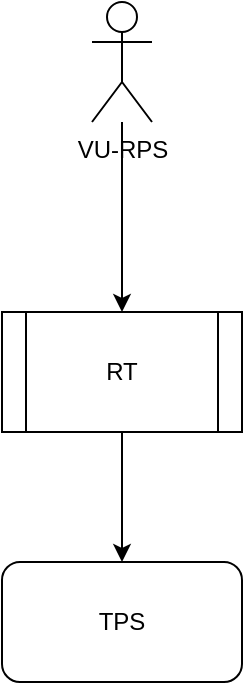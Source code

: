 <mxfile>
    <diagram id="Rla8alPo9x_9QrE18MCo" name="第 1 页">
        <mxGraphModel dx="721" dy="554" grid="1" gridSize="10" guides="1" tooltips="1" connect="1" arrows="1" fold="1" page="1" pageScale="1" pageWidth="827" pageHeight="1169" math="0" shadow="0">
            <root>
                <mxCell id="0"/>
                <mxCell id="1" parent="0"/>
                <mxCell id="7" value="" style="edgeStyle=none;html=1;" edge="1" parent="1" source="2" target="6">
                    <mxGeometry relative="1" as="geometry"/>
                </mxCell>
                <mxCell id="2" value="VU-RPS&lt;br&gt;" style="shape=umlActor;verticalLabelPosition=bottom;verticalAlign=top;html=1;outlineConnect=0;" vertex="1" parent="1">
                    <mxGeometry x="414" y="400" width="30" height="60" as="geometry"/>
                </mxCell>
                <mxCell id="5" value="TPS" style="rounded=1;whiteSpace=wrap;html=1;" vertex="1" parent="1">
                    <mxGeometry x="369" y="680" width="120" height="60" as="geometry"/>
                </mxCell>
                <mxCell id="8" value="" style="edgeStyle=none;html=1;" edge="1" parent="1" source="6" target="5">
                    <mxGeometry relative="1" as="geometry"/>
                </mxCell>
                <mxCell id="6" value="RT" style="shape=process;whiteSpace=wrap;html=1;backgroundOutline=1;" vertex="1" parent="1">
                    <mxGeometry x="369" y="555" width="120" height="60" as="geometry"/>
                </mxCell>
            </root>
        </mxGraphModel>
    </diagram>
</mxfile>
